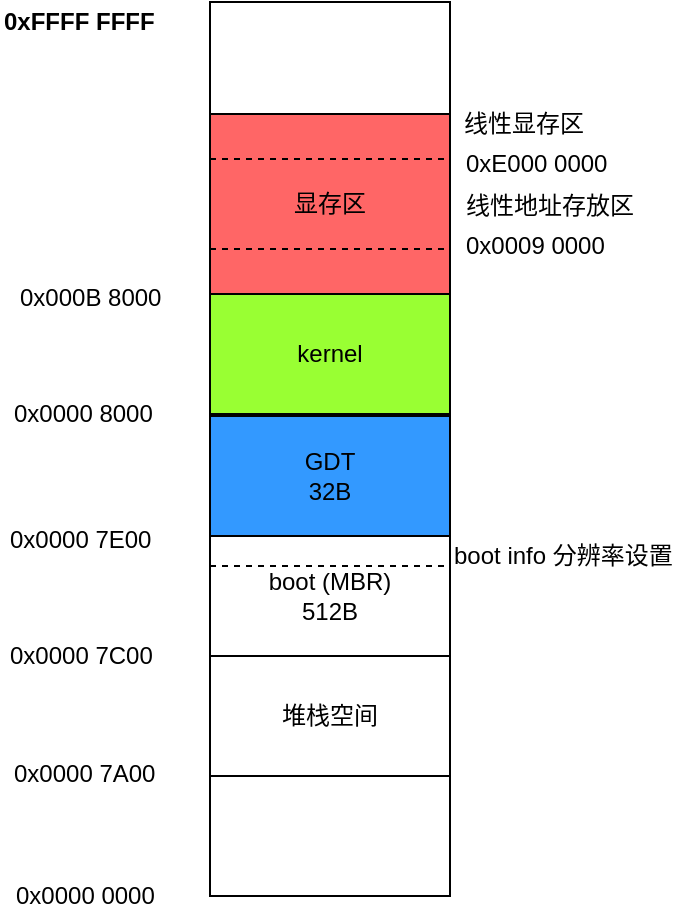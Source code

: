 <mxfile version="11.3.0" type="device" pages="1"><diagram id="GIMaZ_I_QIP0iqkvo-Y6" name="Page-1"><mxGraphModel dx="1088" dy="841" grid="1" gridSize="10" guides="1" tooltips="1" connect="1" arrows="1" fold="1" page="1" pageScale="1" pageWidth="850" pageHeight="1100" math="0" shadow="0"><root><mxCell id="0"/><mxCell id="1" parent="0"/><mxCell id="aw8U2jurqEsjhfYXfKIt-1" value="" style="rounded=0;whiteSpace=wrap;html=1;" vertex="1" parent="1"><mxGeometry x="260" y="94" width="120" height="56" as="geometry"/></mxCell><mxCell id="aw8U2jurqEsjhfYXfKIt-2" value="&lt;b&gt;0xFFFF FFFF&lt;/b&gt;" style="text;html=1;resizable=0;points=[];autosize=1;align=left;verticalAlign=top;spacingTop=-4;" vertex="1" parent="1"><mxGeometry x="155" y="94" width="90" height="20" as="geometry"/></mxCell><mxCell id="aw8U2jurqEsjhfYXfKIt-3" value="显存区" style="rounded=0;whiteSpace=wrap;html=1;fillColor=#FF6666;" vertex="1" parent="1"><mxGeometry x="260" y="150" width="120" height="90" as="geometry"/></mxCell><mxCell id="aw8U2jurqEsjhfYXfKIt-4" value="kernel" style="rounded=0;whiteSpace=wrap;html=1;fillColor=#99FF33;" vertex="1" parent="1"><mxGeometry x="260" y="240" width="120" height="60" as="geometry"/></mxCell><mxCell id="aw8U2jurqEsjhfYXfKIt-5" value="0x000B 8000" style="text;html=1;resizable=0;points=[];autosize=1;align=left;verticalAlign=top;spacingTop=-4;" vertex="1" parent="1"><mxGeometry x="163" y="232" width="90" height="20" as="geometry"/></mxCell><mxCell id="aw8U2jurqEsjhfYXfKIt-6" value="0x0000 8000" style="text;html=1;resizable=0;points=[];autosize=1;align=left;verticalAlign=top;spacingTop=-4;" vertex="1" parent="1"><mxGeometry x="160" y="290" width="80" height="20" as="geometry"/></mxCell><mxCell id="aw8U2jurqEsjhfYXfKIt-7" value="GDT&lt;br&gt;32B" style="rounded=0;whiteSpace=wrap;html=1;fillColor=#3399FF;" vertex="1" parent="1"><mxGeometry x="260" y="301" width="120" height="60" as="geometry"/></mxCell><mxCell id="aw8U2jurqEsjhfYXfKIt-8" value="0x0000 7E00" style="text;html=1;resizable=0;points=[];autosize=1;align=left;verticalAlign=top;spacingTop=-4;" vertex="1" parent="1"><mxGeometry x="158" y="353" width="90" height="20" as="geometry"/></mxCell><mxCell id="aw8U2jurqEsjhfYXfKIt-9" value="boot (MBR)&lt;br&gt;512B" style="rounded=0;whiteSpace=wrap;html=1;fillColor=#FFFFFF;" vertex="1" parent="1"><mxGeometry x="260" y="361" width="120" height="60" as="geometry"/></mxCell><mxCell id="aw8U2jurqEsjhfYXfKIt-10" value="0x0000 7C00" style="text;html=1;resizable=0;points=[];autosize=1;align=left;verticalAlign=top;spacingTop=-4;" vertex="1" parent="1"><mxGeometry x="158" y="411" width="90" height="20" as="geometry"/></mxCell><mxCell id="aw8U2jurqEsjhfYXfKIt-11" value="堆栈空间" style="rounded=0;whiteSpace=wrap;html=1;fillColor=#FFFFFF;" vertex="1" parent="1"><mxGeometry x="260" y="421" width="120" height="60" as="geometry"/></mxCell><mxCell id="aw8U2jurqEsjhfYXfKIt-12" value="0x0000 7A00" style="text;html=1;resizable=0;points=[];autosize=1;align=left;verticalAlign=top;spacingTop=-4;" vertex="1" parent="1"><mxGeometry x="160" y="470" width="90" height="20" as="geometry"/></mxCell><mxCell id="aw8U2jurqEsjhfYXfKIt-13" value="" style="rounded=0;whiteSpace=wrap;html=1;fillColor=#FFFFFF;" vertex="1" parent="1"><mxGeometry x="260" y="481" width="120" height="60" as="geometry"/></mxCell><mxCell id="aw8U2jurqEsjhfYXfKIt-14" value="0x0000 0000" style="text;html=1;resizable=0;points=[];autosize=1;align=left;verticalAlign=top;spacingTop=-4;" vertex="1" parent="1"><mxGeometry x="161" y="531" width="80" height="20" as="geometry"/></mxCell><mxCell id="aw8U2jurqEsjhfYXfKIt-15" value="" style="endArrow=none;dashed=1;html=1;exitX=0;exitY=0.25;exitDx=0;exitDy=0;entryX=1;entryY=0.25;entryDx=0;entryDy=0;" edge="1" parent="1" source="aw8U2jurqEsjhfYXfKIt-9" target="aw8U2jurqEsjhfYXfKIt-9"><mxGeometry width="50" height="50" relative="1" as="geometry"><mxPoint x="440" y="420" as="sourcePoint"/><mxPoint x="490" y="370" as="targetPoint"/></mxGeometry></mxCell><mxCell id="aw8U2jurqEsjhfYXfKIt-16" value="boot info 分辨率设置" style="text;html=1;resizable=0;points=[];autosize=1;align=left;verticalAlign=top;spacingTop=-4;" vertex="1" parent="1"><mxGeometry x="380" y="361" width="120" height="20" as="geometry"/></mxCell><mxCell id="aw8U2jurqEsjhfYXfKIt-17" value="" style="endArrow=none;dashed=1;html=1;exitX=0;exitY=0.75;exitDx=0;exitDy=0;entryX=1;entryY=0.75;entryDx=0;entryDy=0;" edge="1" parent="1" source="aw8U2jurqEsjhfYXfKIt-3" target="aw8U2jurqEsjhfYXfKIt-3"><mxGeometry width="50" height="50" relative="1" as="geometry"><mxPoint x="450" y="240" as="sourcePoint"/><mxPoint x="500" y="190" as="targetPoint"/></mxGeometry></mxCell><mxCell id="aw8U2jurqEsjhfYXfKIt-18" value="" style="endArrow=none;dashed=1;html=1;exitX=0;exitY=0.25;exitDx=0;exitDy=0;entryX=1;entryY=0.25;entryDx=0;entryDy=0;" edge="1" parent="1" source="aw8U2jurqEsjhfYXfKIt-3" target="aw8U2jurqEsjhfYXfKIt-3"><mxGeometry width="50" height="50" relative="1" as="geometry"><mxPoint x="300" y="220" as="sourcePoint"/><mxPoint x="350" y="170" as="targetPoint"/></mxGeometry></mxCell><mxCell id="aw8U2jurqEsjhfYXfKIt-19" value="线性显存区" style="text;html=1;resizable=0;points=[];autosize=1;align=left;verticalAlign=top;spacingTop=-4;" vertex="1" parent="1"><mxGeometry x="385" y="145" width="80" height="20" as="geometry"/></mxCell><mxCell id="aw8U2jurqEsjhfYXfKIt-20" value="线性地址存放区" style="text;html=1;resizable=0;points=[];autosize=1;align=left;verticalAlign=top;spacingTop=-4;" vertex="1" parent="1"><mxGeometry x="386" y="186" width="100" height="20" as="geometry"/></mxCell><mxCell id="aw8U2jurqEsjhfYXfKIt-21" value="0x0009 0000" style="text;html=1;resizable=0;points=[];autosize=1;align=left;verticalAlign=top;spacingTop=-4;" vertex="1" parent="1"><mxGeometry x="386" y="206" width="80" height="20" as="geometry"/></mxCell><mxCell id="aw8U2jurqEsjhfYXfKIt-22" value="0xE000 0000" style="text;html=1;resizable=0;points=[];autosize=1;align=left;verticalAlign=top;spacingTop=-4;" vertex="1" parent="1"><mxGeometry x="386" y="165" width="90" height="20" as="geometry"/></mxCell></root></mxGraphModel></diagram></mxfile>